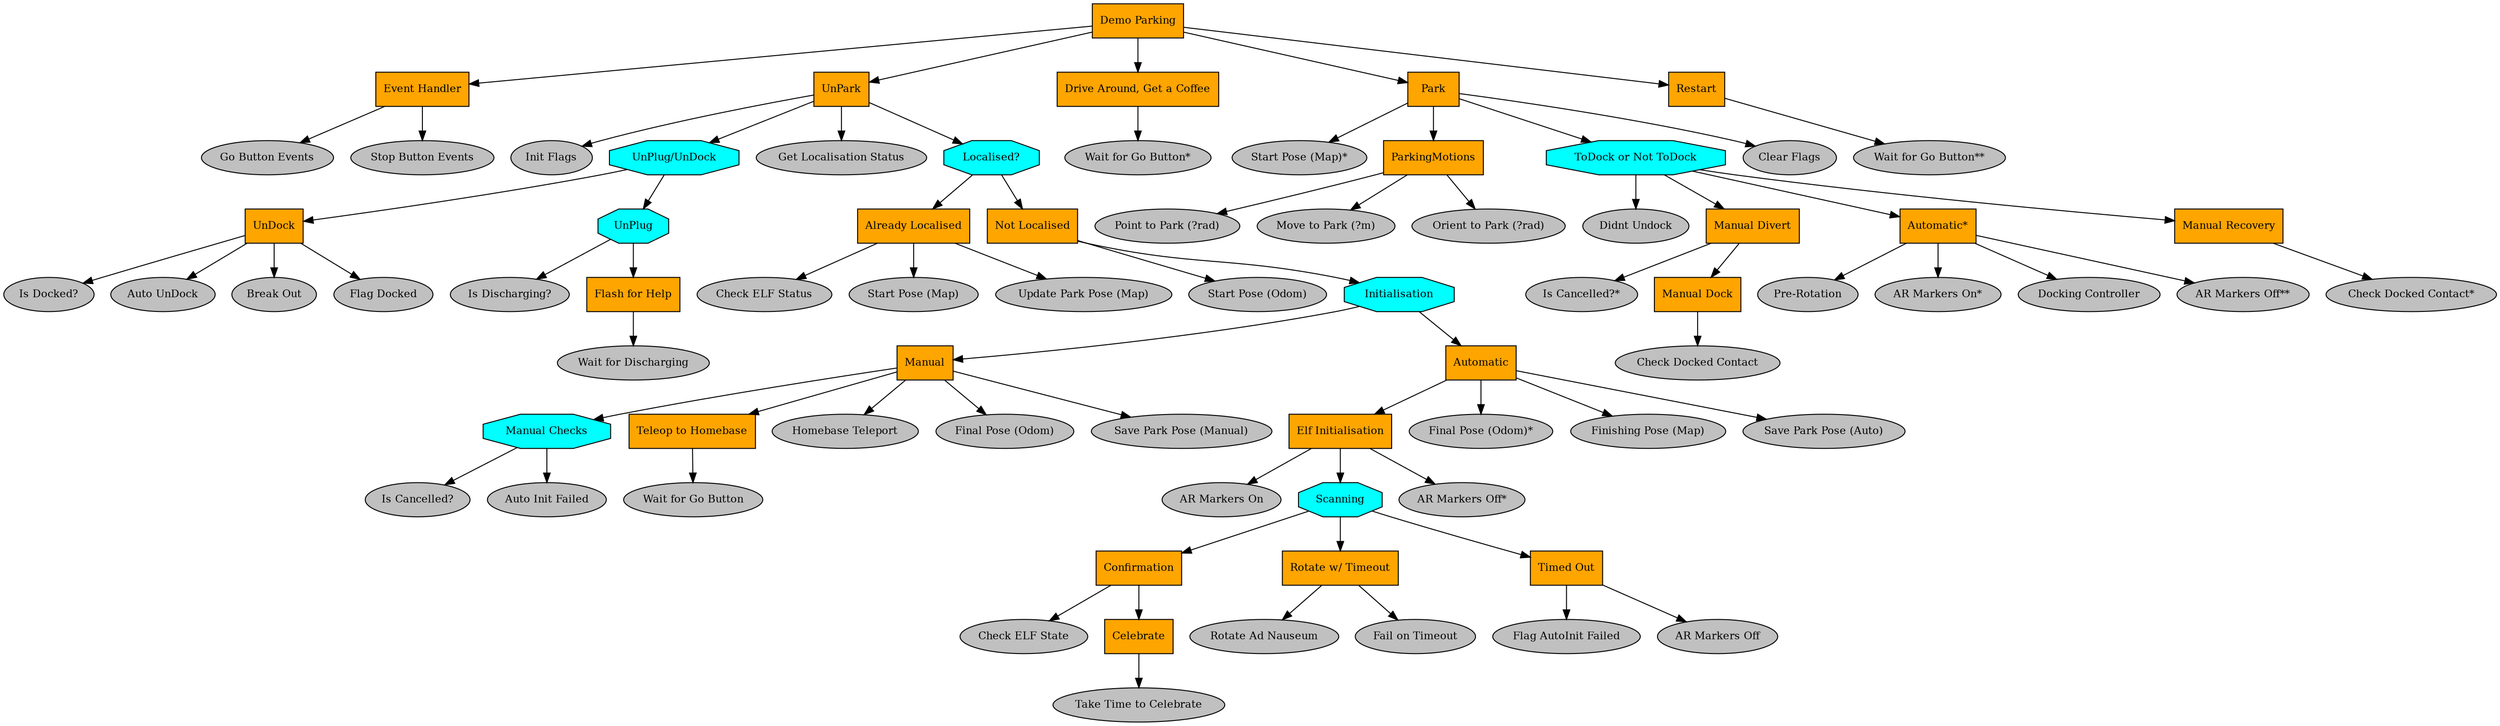 digraph demo_parking {
"Demo Parking" [shape=box, fontsize=11, style=filled, fillcolor=orange];
"Event Handler" [shape=box, fontsize=11, style=filled, fillcolor=orange];
"Demo Parking" -> "Event Handler";
"Go Button Events" [shape=ellipse, fontsize=11, style=filled, fillcolor=gray];
"Event Handler" -> "Go Button Events";
"Stop Button Events" [shape=ellipse, fontsize=11, style=filled, fillcolor=gray];
"Event Handler" -> "Stop Button Events";
UnPark [shape=box, fontsize=11, style=filled, fillcolor=orange];
"Demo Parking" -> UnPark;
"Init Flags" [shape=ellipse, fontsize=11, style=filled, fillcolor=gray];
UnPark -> "Init Flags";
"UnPlug/UnDock" [shape=octagon, fontsize=11, style=filled, fillcolor=cyan];
UnPark -> "UnPlug/UnDock";
UnDock [shape=box, fontsize=11, style=filled, fillcolor=orange];
"UnPlug/UnDock" -> UnDock;
"Is Docked?" [shape=ellipse, fontsize=11, style=filled, fillcolor=gray];
UnDock -> "Is Docked?";
"Auto UnDock" [shape=ellipse, fontsize=11, style=filled, fillcolor=gray];
UnDock -> "Auto UnDock";
"Break Out" [shape=ellipse, fontsize=11, style=filled, fillcolor=gray];
UnDock -> "Break Out";
"Flag Docked" [shape=ellipse, fontsize=11, style=filled, fillcolor=gray];
UnDock -> "Flag Docked";
UnPlug [shape=octagon, fontsize=11, style=filled, fillcolor=cyan];
"UnPlug/UnDock" -> UnPlug;
"Is Discharging?" [shape=ellipse, fontsize=11, style=filled, fillcolor=gray];
UnPlug -> "Is Discharging?";
"Flash for Help" [shape=box, fontsize=11, style=filled, fillcolor=orange];
UnPlug -> "Flash for Help";
"Wait for Discharging" [shape=ellipse, fontsize=11, style=filled, fillcolor=gray];
"Flash for Help" -> "Wait for Discharging";
"Get Localisation Status" [shape=ellipse, fontsize=11, style=filled, fillcolor=gray];
UnPark -> "Get Localisation Status";
"Localised?" [shape=octagon, fontsize=11, style=filled, fillcolor=cyan];
UnPark -> "Localised?";
"Already Localised" [shape=box, fontsize=11, style=filled, fillcolor=orange];
"Localised?" -> "Already Localised";
"Check ELF Status" [shape=ellipse, fontsize=11, style=filled, fillcolor=gray];
"Already Localised" -> "Check ELF Status";
"Start Pose (Map)" [shape=ellipse, fontsize=11, style=filled, fillcolor=gray];
"Already Localised" -> "Start Pose (Map)";
"Update Park Pose (Map)" [shape=ellipse, fontsize=11, style=filled, fillcolor=gray];
"Already Localised" -> "Update Park Pose (Map)";
"Not Localised" [shape=box, fontsize=11, style=filled, fillcolor=orange];
"Localised?" -> "Not Localised";
"Start Pose (Odom)" [shape=ellipse, fontsize=11, style=filled, fillcolor=gray];
"Not Localised" -> "Start Pose (Odom)";
Initialisation [shape=octagon, fontsize=11, style=filled, fillcolor=cyan];
"Not Localised" -> Initialisation;
Manual [shape=box, fontsize=11, style=filled, fillcolor=orange];
Initialisation -> Manual;
"Manual Checks" [shape=octagon, fontsize=11, style=filled, fillcolor=cyan];
Manual -> "Manual Checks";
"Is Cancelled?" [shape=ellipse, fontsize=11, style=filled, fillcolor=gray];
"Manual Checks" -> "Is Cancelled?";
"Auto Init Failed" [shape=ellipse, fontsize=11, style=filled, fillcolor=gray];
"Manual Checks" -> "Auto Init Failed";
"Teleop to Homebase" [shape=box, fontsize=11, style=filled, fillcolor=orange];
Manual -> "Teleop to Homebase";
"Wait for Go Button" [shape=ellipse, fontsize=11, style=filled, fillcolor=gray];
"Teleop to Homebase" -> "Wait for Go Button";
"Homebase Teleport" [shape=ellipse, fontsize=11, style=filled, fillcolor=gray];
Manual -> "Homebase Teleport";
"Final Pose (Odom)" [shape=ellipse, fontsize=11, style=filled, fillcolor=gray];
Manual -> "Final Pose (Odom)";
"Save Park Pose (Manual)" [shape=ellipse, fontsize=11, style=filled, fillcolor=gray];
Manual -> "Save Park Pose (Manual)";
Automatic [shape=box, fontsize=11, style=filled, fillcolor=orange];
Initialisation -> Automatic;
"Elf Initialisation" [shape=box, fontsize=11, style=filled, fillcolor=orange];
Automatic -> "Elf Initialisation";
"AR Markers On" [shape=ellipse, fontsize=11, style=filled, fillcolor=gray];
"Elf Initialisation" -> "AR Markers On";
Scanning [shape=octagon, fontsize=11, style=filled, fillcolor=cyan];
"Elf Initialisation" -> Scanning;
Confirmation [shape=box, fontsize=11, style=filled, fillcolor=orange];
Scanning -> Confirmation;
"Check ELF State" [shape=ellipse, fontsize=11, style=filled, fillcolor=gray];
Confirmation -> "Check ELF State";
Celebrate [shape=box, fontsize=11, style=filled, fillcolor=orange];
Confirmation -> Celebrate;
"Take Time to Celebrate" [shape=ellipse, fontsize=11, style=filled, fillcolor=gray];
Celebrate -> "Take Time to Celebrate";
"Rotate w/ Timeout" [shape=box, fontsize=11, style=filled, fillcolor=orange];
Scanning -> "Rotate w/ Timeout";
"Rotate Ad Nauseum" [shape=ellipse, fontsize=11, style=filled, fillcolor=gray];
"Rotate w/ Timeout" -> "Rotate Ad Nauseum";
"Fail on Timeout" [shape=ellipse, fontsize=11, style=filled, fillcolor=gray];
"Rotate w/ Timeout" -> "Fail on Timeout";
"Timed Out" [shape=box, fontsize=11, style=filled, fillcolor=orange];
Scanning -> "Timed Out";
"Flag AutoInit Failed" [shape=ellipse, fontsize=11, style=filled, fillcolor=gray];
"Timed Out" -> "Flag AutoInit Failed";
"AR Markers Off" [shape=ellipse, fontsize=11, style=filled, fillcolor=gray];
"Timed Out" -> "AR Markers Off";
"AR Markers Off*" [shape=ellipse, fontsize=11, style=filled, fillcolor=gray];
"Elf Initialisation" -> "AR Markers Off*";
"Final Pose (Odom)*" [shape=ellipse, fontsize=11, style=filled, fillcolor=gray];
Automatic -> "Final Pose (Odom)*";
"Finishing Pose (Map)" [shape=ellipse, fontsize=11, style=filled, fillcolor=gray];
Automatic -> "Finishing Pose (Map)";
"Save Park Pose (Auto)" [shape=ellipse, fontsize=11, style=filled, fillcolor=gray];
Automatic -> "Save Park Pose (Auto)";
"Drive Around, Get a Coffee" [shape=box, fontsize=11, style=filled, fillcolor=orange];
"Demo Parking" -> "Drive Around, Get a Coffee";
"Wait for Go Button*" [shape=ellipse, fontsize=11, style=filled, fillcolor=gray];
"Drive Around, Get a Coffee" -> "Wait for Go Button*";
Park [shape=box, fontsize=11, style=filled, fillcolor=orange];
"Demo Parking" -> Park;
"Start Pose (Map)*" [shape=ellipse, fontsize=11, style=filled, fillcolor=gray];
Park -> "Start Pose (Map)*";
ParkingMotions [shape=box, fontsize=11, style=filled, fillcolor=orange];
Park -> ParkingMotions;
"Point to Park (?rad)" [shape=ellipse, fontsize=11, style=filled, fillcolor=gray];
ParkingMotions -> "Point to Park (?rad)";
"Move to Park (?m)" [shape=ellipse, fontsize=11, style=filled, fillcolor=gray];
ParkingMotions -> "Move to Park (?m)";
"Orient to Park (?rad)" [shape=ellipse, fontsize=11, style=filled, fillcolor=gray];
ParkingMotions -> "Orient to Park (?rad)";
"ToDock or Not ToDock" [shape=octagon, fontsize=11, style=filled, fillcolor=cyan];
Park -> "ToDock or Not ToDock";
"Didnt Undock" [shape=ellipse, fontsize=11, style=filled, fillcolor=gray];
"ToDock or Not ToDock" -> "Didnt Undock";
"Manual Divert" [shape=box, fontsize=11, style=filled, fillcolor=orange];
"ToDock or Not ToDock" -> "Manual Divert";
"Is Cancelled?*" [shape=ellipse, fontsize=11, style=filled, fillcolor=gray];
"Manual Divert" -> "Is Cancelled?*";
"Manual Dock" [shape=box, fontsize=11, style=filled, fillcolor=orange];
"Manual Divert" -> "Manual Dock";
"Check Docked Contact" [shape=ellipse, fontsize=11, style=filled, fillcolor=gray];
"Manual Dock" -> "Check Docked Contact";
"Automatic*" [shape=box, fontsize=11, style=filled, fillcolor=orange];
"ToDock or Not ToDock" -> "Automatic*";
"Pre-Rotation" [shape=ellipse, fontsize=11, style=filled, fillcolor=gray];
"Automatic*" -> "Pre-Rotation";
"AR Markers On*" [shape=ellipse, fontsize=11, style=filled, fillcolor=gray];
"Automatic*" -> "AR Markers On*";
"Docking Controller" [shape=ellipse, fontsize=11, style=filled, fillcolor=gray];
"Automatic*" -> "Docking Controller";
"AR Markers Off**" [shape=ellipse, fontsize=11, style=filled, fillcolor=gray];
"Automatic*" -> "AR Markers Off**";
"Manual Recovery" [shape=box, fontsize=11, style=filled, fillcolor=orange];
"ToDock or Not ToDock" -> "Manual Recovery";
"Check Docked Contact*" [shape=ellipse, fontsize=11, style=filled, fillcolor=gray];
"Manual Recovery" -> "Check Docked Contact*";
"Clear Flags" [shape=ellipse, fontsize=11, style=filled, fillcolor=gray];
Park -> "Clear Flags";
Restart [shape=box, fontsize=11, style=filled, fillcolor=orange];
"Demo Parking" -> Restart;
"Wait for Go Button**" [shape=ellipse, fontsize=11, style=filled, fillcolor=gray];
Restart -> "Wait for Go Button**";
}

